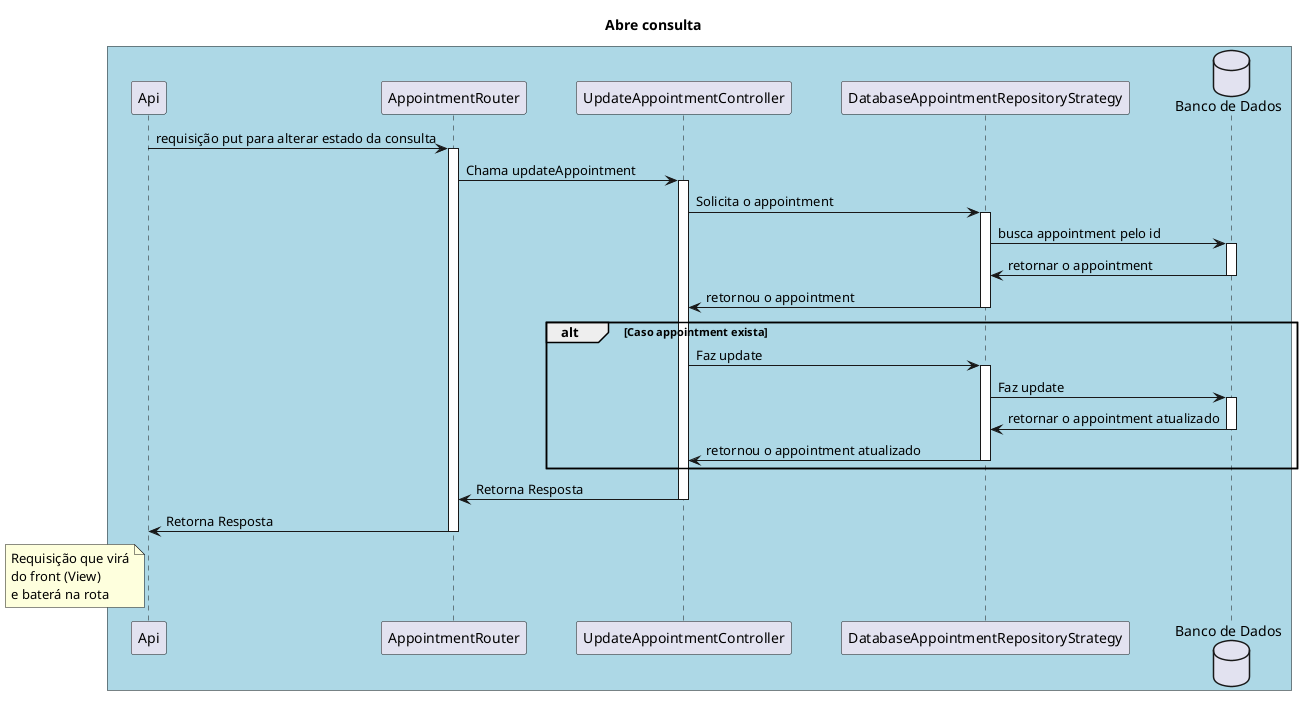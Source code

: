 @startuml
skinparam participantPadding 20
skinparam boxPadding 10

title "Abre consulta"

box #LightBlue
participant "Api" as A
participant "AppointmentRouter" as R
participant "UpdateAppointmentController" as C
participant "DatabaseAppointmentRepositoryStrategy" as RP
database "Banco de Dados" as DB

A -> R: requisição put para alterar estado da consulta
activate R
R -> C: Chama updateAppointment
activate C
C -> RP: Solicita o appointment
activate RP
RP -> DB: busca appointment pelo id
activate DB
DB -> RP: retornar o appointment
deactivate DB
RP -> C: retornou o appointment
deactivate RP

alt Caso appointment exista

    C -> RP: Faz update
    activate RP
    RP -> DB: Faz update
    activate DB
    DB -> RP: retornar o appointment atualizado
    deactivate DB
    RP -> C: retornou o appointment atualizado
    deactivate RP
end

'Retorna resposta'
C -> R: Retorna Resposta
deactivate C
R -> A: Retorna Resposta
deactivate R

note left of A
    Requisição que virá
    do front (View)
    e baterá na rota
    '/appointments'.
end note


@enduml
